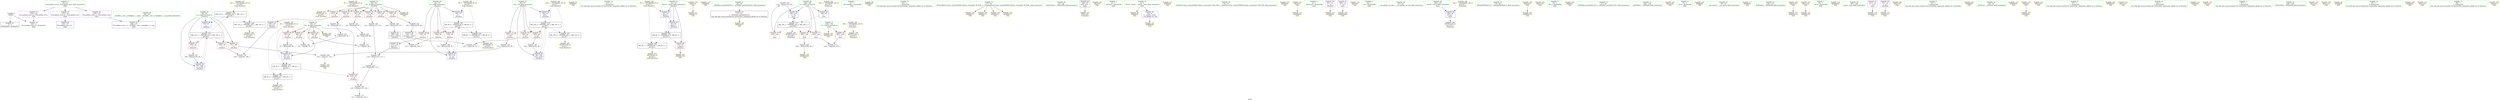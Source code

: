 digraph "SVFG" {
	label="SVFG";

	Node0x5556826d9a60 [shape=record,color=grey,label="{NodeID: 0\nNullPtr}"];
	Node0x5556826d9a60 -> Node0x5556826f0190[style=solid];
	Node0x5556826d9a60 -> Node0x5556826f3450[style=solid];
	Node0x5556826ff420 [shape=record,color=black,label="{NodeID: 180\nMR_12V_3 = PHI(MR_12V_5, MR_12V_1, )\npts\{59 \}\n}"];
	Node0x5556826ff420 -> Node0x5556826f3a30[style=dashed];
	Node0x5556826ff420 -> Node0x555682701c20[style=dashed];
	Node0x5556826f08b0 [shape=record,color=yellow,style=double,label="{NodeID: 97\nAPARM(9)\nCS[]}"];
	Node0x5556826ee870 [shape=record,color=green,label="{NodeID: 14\n115\<--1\n\<--dummyObj\nCan only get source location for instruction, argument, global var or function.}"];
	Node0x5556826f4190 [shape=record,color=yellow,style=double,label="{NodeID: 194\n6V_1 = ENCHI(MR_6V_0)\npts\{53 \}\nFun[_Z5solvev]}"];
	Node0x5556826f4190 -> Node0x5556826f3550[style=dashed];
	Node0x5556826f4190 -> Node0x555682700d20[style=dashed];
	Node0x5556826f5410 [shape=record,color=yellow,style=double,label="{NodeID: 111\nAPARM(73)\nCS[]}"];
	Node0x5556826ef550 [shape=record,color=green,label="{NodeID: 28\n58\<--59\nj\<--j_field_insensitive\n_Z5solvev\n}"];
	Node0x5556826ef550 -> Node0x5556826f2ca0[style=solid];
	Node0x5556826ef550 -> Node0x5556826f2d70[style=solid];
	Node0x5556826ef550 -> Node0x5556826f2e40[style=solid];
	Node0x5556826ef550 -> Node0x5556826f3a30[style=solid];
	Node0x5556826ef550 -> Node0x5556826f3b00[style=solid];
	Node0x5556826f5f70 [shape=record,color=yellow,style=double,label="{NodeID: 125\nAPARM(8)\nCS[]}"];
	Node0x5556826f0290 [shape=record,color=black,label="{NodeID: 42\n31\<--32\n\<--_ZNSt8ios_base4InitD1Ev\nCan only get source location for instruction, argument, global var or function.}"];
	Node0x5556826f0290 -> Node0x5556826f0b20[style=solid];
	Node0x5556826f6950 [shape=record,color=yellow,style=double,label="{NodeID: 139\nARet(73)\nCS[]}"];
	Node0x5556826f6950 -> Node0x5556826f5410[style=solid];
	Node0x5556826f1ed0 [shape=record,color=red,label="{NodeID: 56\n65\<--48\n\<--B\n_Z5solvev\n}"];
	Node0x5556826f1ed0 -> Node0x5556826f1490[style=solid];
	Node0x5556826f1310 [shape=record,color=grey,label="{NodeID: 153\n216 = Binary(215, 95, )\n}"];
	Node0x5556826f1310 -> Node0x5556826f3e40[style=solid];
	Node0x5556826f2a30 [shape=record,color=red,label="{NodeID: 70\n138\<--56\n\<--i25\n_Z5solvev\n}"];
	Node0x5556826f2a30 -> Node0x5556826f9a00[style=solid];
	Node0x5556826f8f80 [shape=record,color=grey,label="{NodeID: 167\n118 = Binary(114, 117, )\n}"];
	Node0x5556826f8f80 -> Node0x5556826f8980[style=solid];
	Node0x5556826f3620 [shape=record,color=blue,label="{NodeID: 84\n52\<--95\ndirect\<--\n_Z5solvev\n}"];
	Node0x5556826f3620 -> Node0x5556826ffe20[style=dashed];
	Node0x5556826da7b0 [shape=record,color=green,label="{NodeID: 1\n7\<--1\n__dso_handle\<--dummyObj\nGlob }"];
	Node0x5556826ff920 [shape=record,color=black,label="{NodeID: 181\nMR_8V_4 = PHI(MR_8V_5, MR_8V_3, )\npts\{55 \}\n}"];
	Node0x5556826ff920 -> Node0x5556826f27c0[style=dashed];
	Node0x5556826ff920 -> Node0x5556826f2890[style=dashed];
	Node0x5556826ff920 -> Node0x5556826f2960[style=dashed];
	Node0x5556826ff920 -> Node0x5556826f3890[style=dashed];
	Node0x5556826ff920 -> Node0x555682701220[style=dashed];
	Node0x5556826f0980 [shape=record,color=yellow,style=double,label="{NodeID: 98\nAPARM(87)\nCS[]}"];
	Node0x5556826ee940 [shape=record,color=green,label="{NodeID: 15\n122\<--1\n\<--dummyObj\nCan only get source location for instruction, argument, global var or function.}"];
	Node0x5556826f4270 [shape=record,color=yellow,style=double,label="{NodeID: 195\n8V_1 = ENCHI(MR_8V_0)\npts\{55 \}\nFun[_Z5solvev]}"];
	Node0x5556826f4270 -> Node0x5556826f37c0[style=dashed];
	Node0x5556826f4270 -> Node0x555682701220[style=dashed];
	Node0x5556826f54e0 [shape=record,color=yellow,style=double,label="{NodeID: 112\nAPARM(77)\nCS[]}"];
	Node0x5556826ef620 [shape=record,color=green,label="{NodeID: 29\n61\<--62\n_ZNSirsERx\<--_ZNSirsERx_field_insensitive\n}"];
	Node0x5556826f6040 [shape=record,color=yellow,style=double,label="{NodeID: 126\nAPARM(192)\nCS[]}"];
	Node0x5556826f0390 [shape=record,color=black,label="{NodeID: 43\n189\<--87\nmain_ret\<--\nmain\n}"];
	Node0x5556826f0390 -> Node0x5556826f10d0[style=solid];
	Node0x5556826f69e0 [shape=record,color=yellow,style=double,label="{NodeID: 140\nARet(76)\nCS[]}"];
	Node0x5556826f1fa0 [shape=record,color=red,label="{NodeID: 57\n89\<--48\n\<--B\n_Z5solvev\n}"];
	Node0x5556826f1fa0 -> Node0x5556826f8680[style=solid];
	Node0x5556826f1490 [shape=record,color=grey,label="{NodeID: 154\n66 = Binary(65, 67, )\n}"];
	Node0x5556826f1490 -> Node0x5556826f8c80[style=solid];
	Node0x5556826f2b00 [shape=record,color=red,label="{NodeID: 71\n152\<--56\n\<--i25\n_Z5solvev\n}"];
	Node0x5556826f2b00 -> Node0x5556826f1190[style=solid];
	Node0x5556826f9100 [shape=record,color=grey,label="{NodeID: 168\n114 = Binary(113, 115, )\n}"];
	Node0x5556826f9100 -> Node0x5556826f8f80[style=solid];
	Node0x5556826f36f0 [shape=record,color=blue,label="{NodeID: 85\n50\<--97\nM\<--dec\n_Z5solvev\n}"];
	Node0x5556826f36f0 -> Node0x555682700320[style=dashed];
	Node0x5556826d9c50 [shape=record,color=green,label="{NodeID: 2\n8\<--1\n_ZSt3cin\<--dummyObj\nGlob }"];
	Node0x5556826ffe20 [shape=record,color=black,label="{NodeID: 182\nMR_6V_5 = PHI(MR_6V_4, MR_6V_3, )\npts\{53 \}\n}"];
	Node0x5556826ffe20 -> Node0x5556826f26f0[style=dashed];
	Node0x5556826ffe20 -> Node0x555682700d20[style=dashed];
	Node0x5556826f0a50 [shape=record,color=yellow,style=double,label="{NodeID: 99\nAPARM(4)\nCS[]}"];
	Node0x5556826eea40 [shape=record,color=green,label="{NodeID: 16\n4\<--6\n_ZStL8__ioinit\<--_ZStL8__ioinit_field_insensitive\nGlob }"];
	Node0x5556826eea40 -> Node0x5556826f17c0[style=solid];
	Node0x5556826eea40 -> Node0x5556826f0a50[style=solid];
	Node0x5556826f4350 [shape=record,color=yellow,style=double,label="{NodeID: 196\n10V_1 = ENCHI(MR_10V_0)\npts\{57 \}\nFun[_Z5solvev]}"];
	Node0x5556826f4350 -> Node0x5556826f3960[style=dashed];
	Node0x5556826f4350 -> Node0x555682701720[style=dashed];
	Node0x5556826f55b0 [shape=record,color=yellow,style=double,label="{NodeID: 113\nAPARM(9)\nCS[]}"];
	Node0x5556826ef720 [shape=record,color=green,label="{NodeID: 30\n74\<--75\n_ZStlsISt11char_traitsIcEERSt13basic_ostreamIcT_ES5_PKc\<--_ZStlsISt11char_traitsIcEERSt13basic_ostreamIcT_ES5_PKc_field_insensitive\n}"];
	Node0x5556826f6110 [shape=record,color=yellow,style=double,label="{NodeID: 127\nAPARM(9)\nCS[]}"];
	Node0x5556826f0460 [shape=record,color=black,label="{NodeID: 44\n109\<--108\nconv\<--sub12\n_Z5solvev\n}"];
	Node0x5556826f0460 -> Node0x5556826f9880[style=solid];
	Node0x5556826f6a70 [shape=record,color=yellow,style=double,label="{NodeID: 141\nARet(83)\nCS[]}"];
	Node0x5556826f6a70 -> Node0x5556826f5750[style=solid];
	Node0x5556826f2070 [shape=record,color=red,label="{NodeID: 58\n107\<--48\n\<--B\n_Z5solvev\n}"];
	Node0x5556826f2070 -> Node0x5556826f8e00[style=solid];
	Node0x5556826f1610 [shape=record,color=grey,label="{NodeID: 155\n91 = Binary(69, 90, )\n}"];
	Node0x5556826f1610 -> Node0x5556826f9d00[style=solid];
	Node0x5556826f2bd0 [shape=record,color=red,label="{NodeID: 72\n165\<--56\n\<--i25\n_Z5solvev\n}"];
	Node0x5556826f2bd0 -> Node0x5556826f7f00[style=solid];
	Node0x5556826f9280 [shape=record,color=grey,label="{NodeID: 169\n154 = cmp(151, 153, )\n}"];
	Node0x5556826f9280 -> Node0x5556826f0e60[style=solid];
	Node0x5556826f37c0 [shape=record,color=blue,label="{NodeID: 86\n54\<--87\ni\<--\n_Z5solvev\n}"];
	Node0x5556826f37c0 -> Node0x5556826ff920[style=dashed];
	Node0x5556826da330 [shape=record,color=green,label="{NodeID: 3\n9\<--1\n_ZSt4cout\<--dummyObj\nGlob }"];
	Node0x555682700320 [shape=record,color=black,label="{NodeID: 183\nMR_4V_4 = PHI(MR_4V_3, MR_4V_1, )\npts\{51 \}\n}"];
	Node0x555682700320 -> Node0x5556826f2620[style=dashed];
	Node0x555682700320 -> Node0x555682700820[style=dashed];
	Node0x5556826f0b20 [shape=record,color=yellow,style=double,label="{NodeID: 100\nAPARM(31)\nCS[]}"];
	Node0x5556826eeb40 [shape=record,color=green,label="{NodeID: 17\n18\<--22\nllvm.global_ctors\<--llvm.global_ctors_field_insensitive\nGlob }"];
	Node0x5556826eeb40 -> Node0x5556826f1bd0[style=solid];
	Node0x5556826eeb40 -> Node0x5556826f1cd0[style=solid];
	Node0x5556826eeb40 -> Node0x5556826f1dd0[style=solid];
	Node0x5556826f4430 [shape=record,color=yellow,style=double,label="{NodeID: 197\n12V_1 = ENCHI(MR_12V_0)\npts\{59 \}\nFun[_Z5solvev]}"];
	Node0x5556826f4430 -> Node0x5556826ff420[style=dashed];
	Node0x5556826f4430 -> Node0x555682701c20[style=dashed];
	Node0x5556826f5680 [shape=record,color=yellow,style=double,label="{NodeID: 114\nAPARM(82)\nCS[]}"];
	Node0x5556826ef820 [shape=record,color=green,label="{NodeID: 31\n77\<--78\n_ZSt4endlIcSt11char_traitsIcEERSt13basic_ostreamIT_T0_ES6_\<--_ZSt4endlIcSt11char_traitsIcEERSt13basic_ostreamIT_T0_ES6__field_insensitive\n}"];
	Node0x5556826ef820 -> Node0x5556826f5040[style=solid];
	Node0x5556826ef820 -> Node0x5556826f54e0[style=solid];
	Node0x5556826ef820 -> Node0x5556826f5820[style=solid];
	Node0x5556826ef820 -> Node0x5556826f5ea0[style=solid];
	Node0x5556826f61e0 [shape=record,color=yellow,style=double,label="{NodeID: 128\nAPARM(206)\nCS[]}"];
	Node0x5556826f0530 [shape=record,color=black,label="{NodeID: 45\n117\<--116\nconv15\<--\n_Z5solvev\n}"];
	Node0x5556826f0530 -> Node0x5556826f8f80[style=solid];
	Node0x5556826f6b00 [shape=record,color=yellow,style=double,label="{NodeID: 142\nARet(84)\nCS[]}"];
	Node0x5556826f2140 [shape=record,color=red,label="{NodeID: 59\n113\<--48\n\<--B\n_Z5solvev\n}"];
	Node0x5556826f2140 -> Node0x5556826f9100[style=solid];
	Node0x5556826f7f00 [shape=record,color=grey,label="{NodeID: 156\n166 = Binary(165, 95, )\n}"];
	Node0x5556826f7f00 -> Node0x5556826f3bd0[style=solid];
	Node0x5556826f2ca0 [shape=record,color=red,label="{NodeID: 73\n146\<--58\n\<--j\n_Z5solvev\n}"];
	Node0x5556826f2ca0 -> Node0x5556826f9400[style=solid];
	Node0x5556826f9400 [shape=record,color=grey,label="{NodeID: 170\n149 = cmp(146, 148, )\n}"];
	Node0x5556826f3890 [shape=record,color=blue,label="{NodeID: 87\n54\<--130\ni\<--inc\n_Z5solvev\n}"];
	Node0x5556826f3890 -> Node0x5556826ff920[style=dashed];
	Node0x5556826d9df0 [shape=record,color=green,label="{NodeID: 4\n10\<--1\n.str\<--dummyObj\nGlob }"];
	Node0x555682700820 [shape=record,color=black,label="{NodeID: 184\nMR_4V_2 = PHI(MR_4V_1, MR_4V_4, )\npts\{51 \}\n}"];
	Node0x555682700820 -> Node0x5556826f48f0[style=dashed];
	Node0x5556826f0bf0 [shape=record,color=yellow,style=double,label="{NodeID: 101\nAPARM(29)\nCS[]}"];
	Node0x5556826eec40 [shape=record,color=green,label="{NodeID: 18\n23\<--24\n__cxx_global_var_init\<--__cxx_global_var_init_field_insensitive\n}"];
	Node0x5556826f4510 [shape=record,color=yellow,style=double,label="{NodeID: 198\nRETMU(14V_2)\npts\{191 \}\nFun[main]}"];
	Node0x5556826f5750 [shape=record,color=yellow,style=double,label="{NodeID: 115\nAPARM(83)\nCS[]}"];
	Node0x5556826ef920 [shape=record,color=green,label="{NodeID: 32\n79\<--80\n_ZNSolsEPFRSoS_E\<--_ZNSolsEPFRSoS_E_field_insensitive\n}"];
	Node0x5556826f62b0 [shape=record,color=yellow,style=double,label="{NodeID: 129\nAPARM(207)\nCS[]}"];
	Node0x5556826f0600 [shape=record,color=black,label="{NodeID: 46\n141\<--140\nconv28\<--sub27\n_Z5solvev\n}"];
	Node0x5556826f0600 -> Node0x5556826f9a00[style=solid];
	Node0x5556826f6b90 [shape=record,color=yellow,style=double,label="{NodeID: 143\nARet(124)\nCS[]}"];
	Node0x5556826f2210 [shape=record,color=red,label="{NodeID: 60\n139\<--48\n\<--B\n_Z5solvev\n}"];
	Node0x5556826f2210 -> Node0x5556826f8b00[style=solid];
	Node0x5556826f8080 [shape=record,color=grey,label="{NodeID: 157\n160 = Binary(159, 95, )\n}"];
	Node0x5556826f8080 -> Node0x5556826f3b00[style=solid];
	Node0x5556826f2d70 [shape=record,color=red,label="{NodeID: 74\n151\<--58\n\<--j\n_Z5solvev\n}"];
	Node0x5556826f2d70 -> Node0x5556826f9280[style=solid];
	Node0x5556826f9580 [shape=record,color=grey,label="{NodeID: 171\n121 = cmp(120, 122, )\n}"];
	Node0x5556826f3960 [shape=record,color=blue,label="{NodeID: 88\n56\<--87\ni25\<--\n_Z5solvev\n}"];
	Node0x5556826f3960 -> Node0x5556826fef20[style=dashed];
	Node0x5556826d9e80 [shape=record,color=green,label="{NodeID: 5\n12\<--1\n.str.1\<--dummyObj\nGlob }"];
	Node0x555682700d20 [shape=record,color=black,label="{NodeID: 185\nMR_6V_2 = PHI(MR_6V_1, MR_6V_5, )\npts\{53 \}\n}"];
	Node0x555682700d20 -> Node0x5556826f49d0[style=dashed];
	Node0x5556826f0cc0 [shape=record,color=yellow,style=double,label="{NodeID: 102\nAPARM(7)\nCS[]}"];
	Node0x5556826eed40 [shape=record,color=green,label="{NodeID: 19\n27\<--28\n_ZNSt8ios_base4InitC1Ev\<--_ZNSt8ios_base4InitC1Ev_field_insensitive\n}"];
	Node0x5556826f4620 [shape=record,color=yellow,style=double,label="{NodeID: 199\nRETMU(16V_1)\npts\{193 \}\nFun[main]}"];
	Node0x5556826f5820 [shape=record,color=yellow,style=double,label="{NodeID: 116\nAPARM(77)\nCS[]}"];
	Node0x5556826efa20 [shape=record,color=green,label="{NodeID: 33\n102\<--103\n_ZNSolsEi\<--_ZNSolsEi_field_insensitive\n}"];
	Node0x5556826f6380 [shape=record,color=yellow,style=double,label="{NodeID: 130\nAPARM(209)\nCS[]}"];
	Node0x5556826f06d0 [shape=record,color=black,label="{NodeID: 47\n148\<--147\nconv32\<--\n_Z5solvev\n}"];
	Node0x5556826f06d0 -> Node0x5556826f9400[style=solid];
	Node0x5556826f6c20 [shape=record,color=yellow,style=double,label="{NodeID: 144\nARet(126)\nCS[]}"];
	Node0x5556826f22e0 [shape=record,color=red,label="{NodeID: 61\n147\<--48\n\<--B\n_Z5solvev\n}"];
	Node0x5556826f22e0 -> Node0x5556826f06d0[style=solid];
	Node0x5556826f8200 [shape=record,color=grey,label="{NodeID: 158\n130 = Binary(129, 95, )\n}"];
	Node0x5556826f8200 -> Node0x5556826f3890[style=solid];
	Node0x5556826f2e40 [shape=record,color=red,label="{NodeID: 75\n159\<--58\n\<--j\n_Z5solvev\n}"];
	Node0x5556826f2e40 -> Node0x5556826f8080[style=solid];
	Node0x5556826f9700 [shape=record,color=grey,label="{NodeID: 172\n204 = cmp(202, 203, )\n}"];
	Node0x5556826f3a30 [shape=record,color=blue,label="{NodeID: 89\n58\<--87\nj\<--\n_Z5solvev\n}"];
	Node0x5556826f3a30 -> Node0x5556826fea20[style=dashed];
	Node0x5556826d9f10 [shape=record,color=green,label="{NodeID: 6\n14\<--1\n.str.2\<--dummyObj\nGlob }"];
	Node0x555682701220 [shape=record,color=black,label="{NodeID: 186\nMR_8V_2 = PHI(MR_8V_1, MR_8V_4, )\npts\{55 \}\n}"];
	Node0x555682701220 -> Node0x5556826f4ab0[style=dashed];
	Node0x5556826f0d90 [shape=record,color=yellow,style=double,label="{NodeID: 103\nAPARM(9)\nCS[]}"];
	Node0x5556826eee40 [shape=record,color=green,label="{NodeID: 20\n33\<--34\n__cxa_atexit\<--__cxa_atexit_field_insensitive\n}"];
	Node0x5556826f4700 [shape=record,color=yellow,style=double,label="{NodeID: 200\nRETMU(18V_3)\npts\{195 \}\nFun[main]}"];
	Node0x5556826f58f0 [shape=record,color=yellow,style=double,label="{NodeID: 117\nAPARM(9)\nCS[]}"];
	Node0x5556826efb20 [shape=record,color=green,label="{NodeID: 34\n156\<--157\n_ZNSolsEb\<--_ZNSolsEb_field_insensitive\n}"];
	Node0x5556826f6450 [shape=record,color=yellow,style=double,label="{NodeID: 131\nAPARM(210)\nCS[]}"];
	Node0x5556826f17c0 [shape=record,color=purple,label="{NodeID: 48\n29\<--4\n\<--_ZStL8__ioinit\n__cxx_global_var_init\n}"];
	Node0x5556826f17c0 -> Node0x5556826f0bf0[style=solid];
	Node0x5556826f6cb0 [shape=record,color=yellow,style=double,label="{NodeID: 145\nARet(134)\nCS[]}"];
	Node0x5556826f6cb0 -> Node0x5556826f5dd0[style=solid];
	Node0x5556826f23b0 [shape=record,color=red,label="{NodeID: 62\n64\<--50\n\<--M\n_Z5solvev\n}"];
	Node0x5556826f23b0 -> Node0x5556826f9b80[style=solid];
	Node0x5556826f8380 [shape=record,color=grey,label="{NodeID: 159\n209 = Binary(208, 95, )\n}"];
	Node0x5556826f8380 -> Node0x5556826f6380[style=solid];
	Node0x5556826f2f10 [shape=record,color=red,label="{NodeID: 76\n203\<--192\n\<--T\nmain\n}"];
	Node0x5556826f2f10 -> Node0x5556826f9700[style=solid];
	Node0x5556826f9880 [shape=record,color=grey,label="{NodeID: 173\n110 = cmp(106, 109, )\n}"];
	Node0x5556826f3b00 [shape=record,color=blue,label="{NodeID: 90\n58\<--160\nj\<--inc38\n_Z5solvev\n}"];
	Node0x5556826f3b00 -> Node0x5556826fea20[style=dashed];
	Node0x5556826d9fa0 [shape=record,color=green,label="{NodeID: 7\n16\<--1\n.str.3\<--dummyObj\nGlob }"];
	Node0x555682701720 [shape=record,color=black,label="{NodeID: 187\nMR_10V_2 = PHI(MR_10V_1, MR_10V_4, )\npts\{57 \}\n}"];
	Node0x555682701720 -> Node0x5556826f4b90[style=dashed];
	Node0x5556826f0e60 [shape=record,color=yellow,style=double,label="{NodeID: 104\nAPARM(154)\nCS[]}"];
	Node0x5556826eef40 [shape=record,color=green,label="{NodeID: 21\n32\<--38\n_ZNSt8ios_base4InitD1Ev\<--_ZNSt8ios_base4InitD1Ev_field_insensitive\n}"];
	Node0x5556826eef40 -> Node0x5556826f0290[style=solid];
	Node0x5556826f47e0 [shape=record,color=yellow,style=double,label="{NodeID: 201\nRETMU(2V_1)\npts\{49 \}\nFun[_Z5solvev]}"];
	Node0x5556826f59c0 [shape=record,color=yellow,style=double,label="{NodeID: 118\nAPARM(95)\nCS[]}"];
	Node0x5556826efc20 [shape=record,color=green,label="{NodeID: 35\n187\<--188\nmain\<--main_field_insensitive\n}"];
	Node0x5556826f6520 [shape=record,color=yellow,style=double,label="{NodeID: 132\nAPARM(211)\nCS[]}"];
	Node0x5556826f1890 [shape=record,color=purple,label="{NodeID: 49\n72\<--10\n\<--.str\n_Z5solvev\n}"];
	Node0x5556826f1890 -> Node0x5556826f5340[style=solid];
	Node0x5556826f6d40 [shape=record,color=yellow,style=double,label="{NodeID: 146\nARet(135)\nCS[]}"];
	Node0x5556826f2480 [shape=record,color=red,label="{NodeID: 63\n88\<--50\n\<--M\n_Z5solvev\n}"];
	Node0x5556826f2480 -> Node0x5556826f9d00[style=solid];
	Node0x5556826f8500 [shape=record,color=grey,label="{NodeID: 160\n97 = Binary(96, 98, )\n}"];
	Node0x5556826f8500 -> Node0x5556826f36f0[style=solid];
	Node0x5556826f2fe0 [shape=record,color=red,label="{NodeID: 77\n202\<--194\n\<--i\nmain\n}"];
	Node0x5556826f2fe0 -> Node0x5556826f9700[style=solid];
	Node0x5556826f9a00 [shape=record,color=grey,label="{NodeID: 174\n142 = cmp(138, 141, )\n}"];
	Node0x5556826f3bd0 [shape=record,color=blue,label="{NodeID: 91\n56\<--166\ni25\<--inc42\n_Z5solvev\n}"];
	Node0x5556826f3bd0 -> Node0x5556826fef20[style=dashed];
	Node0x5556826ee510 [shape=record,color=green,label="{NodeID: 8\n19\<--1\n\<--dummyObj\nCan only get source location for instruction, argument, global var or function.}"];
	Node0x555682701c20 [shape=record,color=black,label="{NodeID: 188\nMR_12V_2 = PHI(MR_12V_1, MR_12V_3, )\npts\{59 \}\n}"];
	Node0x555682701c20 -> Node0x5556826f4c70[style=dashed];
	Node0x5556826f4fb0 [shape=record,color=yellow,style=double,label="{NodeID: 105\nAPARM(9)\nCS[]}"];
	Node0x5556826ef040 [shape=record,color=green,label="{NodeID: 22\n45\<--46\n_Z5solvev\<--_Z5solvev_field_insensitive\n}"];
	Node0x5556826f48f0 [shape=record,color=yellow,style=double,label="{NodeID: 202\nRETMU(4V_2)\npts\{51 \}\nFun[_Z5solvev]}"];
	Node0x5556826f5a90 [shape=record,color=yellow,style=double,label="{NodeID: 119\nAPARM(9)\nCS[]}"];
	Node0x5556826efd20 [shape=record,color=green,label="{NodeID: 36\n190\<--191\nretval\<--retval_field_insensitive\nmain\n}"];
	Node0x5556826efd20 -> Node0x5556826f3ca0[style=solid];
	Node0x5556826f65f0 [shape=record,color=yellow,style=double,label="{NodeID: 133\nARet(60)\nCS[]}"];
	Node0x5556826f65f0 -> Node0x5556826f50d0[style=solid];
	Node0x5556826f1960 [shape=record,color=purple,label="{NodeID: 50\n82\<--12\n\<--.str.1\n_Z5solvev\n}"];
	Node0x5556826f1960 -> Node0x5556826f5680[style=solid];
	Node0x5556826f6dd0 [shape=record,color=yellow,style=double,label="{NodeID: 147\nARet(197)\nCS[]}"];
	Node0x5556826f2550 [shape=record,color=red,label="{NodeID: 64\n96\<--50\n\<--M\n_Z5solvev\n}"];
	Node0x5556826f2550 -> Node0x5556826f8500[style=solid];
	Node0x5556826f8680 [shape=record,color=grey,label="{NodeID: 161\n90 = Binary(89, 67, )\n}"];
	Node0x5556826f8680 -> Node0x5556826f1610[style=solid];
	Node0x5556826f30b0 [shape=record,color=red,label="{NodeID: 78\n208\<--194\n\<--i\nmain\n}"];
	Node0x5556826f30b0 -> Node0x5556826f8380[style=solid];
	Node0x5556826f9b80 [shape=record,color=grey,label="{NodeID: 175\n70 = cmp(64, 68, )\n}"];
	Node0x5556826f3ca0 [shape=record,color=blue,label="{NodeID: 92\n190\<--87\nretval\<--\nmain\n}"];
	Node0x5556826f3ca0 -> Node0x5556826f4510[style=dashed];
	Node0x5556826ee5a0 [shape=record,color=green,label="{NodeID: 9\n67\<--1\n\<--dummyObj\nCan only get source location for instruction, argument, global var or function.}"];
	Node0x555682702120 [shape=record,color=yellow,style=double,label="{NodeID: 189\n14V_1 = ENCHI(MR_14V_0)\npts\{191 \}\nFun[main]}"];
	Node0x555682702120 -> Node0x5556826f3ca0[style=dashed];
	Node0x5556826f5040 [shape=record,color=yellow,style=double,label="{NodeID: 106\nAPARM(77)\nCS[]}"];
	Node0x5556826ef140 [shape=record,color=green,label="{NodeID: 23\n48\<--49\nB\<--B_field_insensitive\n_Z5solvev\n}"];
	Node0x5556826ef140 -> Node0x5556826f1ed0[style=solid];
	Node0x5556826ef140 -> Node0x5556826f1fa0[style=solid];
	Node0x5556826ef140 -> Node0x5556826f2070[style=solid];
	Node0x5556826ef140 -> Node0x5556826f2140[style=solid];
	Node0x5556826ef140 -> Node0x5556826f2210[style=solid];
	Node0x5556826ef140 -> Node0x5556826f22e0[style=solid];
	Node0x5556826ef140 -> Node0x5556826f07e0[style=solid];
	Node0x5556826f49d0 [shape=record,color=yellow,style=double,label="{NodeID: 203\nRETMU(6V_2)\npts\{53 \}\nFun[_Z5solvev]}"];
	Node0x5556826f5b60 [shape=record,color=yellow,style=double,label="{NodeID: 120\nAPARM(87)\nCS[]}"];
	Node0x5556826efdf0 [shape=record,color=green,label="{NodeID: 37\n192\<--193\nT\<--T_field_insensitive\nmain\n}"];
	Node0x5556826efdf0 -> Node0x5556826f2f10[style=solid];
	Node0x5556826efdf0 -> Node0x5556826f6040[style=solid];
	Node0x5556826f6680 [shape=record,color=yellow,style=double,label="{NodeID: 134\nARet(101)\nCS[]}"];
	Node0x5556826f1a30 [shape=record,color=purple,label="{NodeID: 51\n206\<--14\n\<--.str.2\nmain\n}"];
	Node0x5556826f1a30 -> Node0x5556826f61e0[style=solid];
	Node0x5556826f6e60 [shape=record,color=yellow,style=double,label="{NodeID: 148\nARet(207)\nCS[]}"];
	Node0x5556826f6e60 -> Node0x5556826f62b0[style=solid];
	Node0x5556826f2620 [shape=record,color=red,label="{NodeID: 65\n112\<--50\n\<--M\n_Z5solvev\n}"];
	Node0x5556826f2620 -> Node0x5556826f8800[style=solid];
	Node0x5556826f8800 [shape=record,color=grey,label="{NodeID: 162\n120 = Binary(112, 119, )\n}"];
	Node0x5556826f8800 -> Node0x5556826f9580[style=solid];
	Node0x5556826f3180 [shape=record,color=red,label="{NodeID: 79\n215\<--194\n\<--i\nmain\n}"];
	Node0x5556826f3180 -> Node0x5556826f1310[style=solid];
	Node0x5556826f9d00 [shape=record,color=grey,label="{NodeID: 176\n92 = cmp(88, 91, )\n}"];
	Node0x5556826f3d70 [shape=record,color=blue,label="{NodeID: 93\n194\<--87\ni\<--\nmain\n}"];
	Node0x5556826f3d70 -> Node0x5556826fe520[style=dashed];
	Node0x5556826ee630 [shape=record,color=green,label="{NodeID: 10\n69\<--1\n\<--dummyObj\nCan only get source location for instruction, argument, global var or function.}"];
	Node0x555682702c40 [shape=record,color=yellow,style=double,label="{NodeID: 190\n16V_1 = ENCHI(MR_16V_0)\npts\{193 \}\nFun[main]}"];
	Node0x555682702c40 -> Node0x5556826f2f10[style=dashed];
	Node0x555682702c40 -> Node0x5556826f4620[style=dashed];
	Node0x5556826f50d0 [shape=record,color=yellow,style=double,label="{NodeID: 107\nAPARM(60)\nCS[]}"];
	Node0x5556826ef210 [shape=record,color=green,label="{NodeID: 24\n50\<--51\nM\<--M_field_insensitive\n_Z5solvev\n}"];
	Node0x5556826ef210 -> Node0x5556826f23b0[style=solid];
	Node0x5556826ef210 -> Node0x5556826f2480[style=solid];
	Node0x5556826ef210 -> Node0x5556826f2550[style=solid];
	Node0x5556826ef210 -> Node0x5556826f2620[style=solid];
	Node0x5556826ef210 -> Node0x5556826f36f0[style=solid];
	Node0x5556826ef210 -> Node0x5556826f51a0[style=solid];
	Node0x5556826f4ab0 [shape=record,color=yellow,style=double,label="{NodeID: 204\nRETMU(8V_2)\npts\{55 \}\nFun[_Z5solvev]}"];
	Node0x5556826f5c30 [shape=record,color=yellow,style=double,label="{NodeID: 121\nAPARM(9)\nCS[]}"];
	Node0x5556826efec0 [shape=record,color=green,label="{NodeID: 38\n194\<--195\ni\<--i_field_insensitive\nmain\n}"];
	Node0x5556826efec0 -> Node0x5556826f2fe0[style=solid];
	Node0x5556826efec0 -> Node0x5556826f30b0[style=solid];
	Node0x5556826efec0 -> Node0x5556826f3180[style=solid];
	Node0x5556826efec0 -> Node0x5556826f3d70[style=solid];
	Node0x5556826efec0 -> Node0x5556826f3e40[style=solid];
	Node0x5556826f6710 [shape=record,color=yellow,style=double,label="{NodeID: 135\nARet(30)\nCS[]}"];
	Node0x5556826f1b00 [shape=record,color=purple,label="{NodeID: 52\n211\<--16\n\<--.str.3\nmain\n}"];
	Node0x5556826f1b00 -> Node0x5556826f6520[style=solid];
	Node0x5556826f0fb0 [shape=record,color=yellow,style=double,label="{NodeID: 149\nARet(210)\nCS[]}"];
	Node0x5556826f0fb0 -> Node0x5556826f6450[style=solid];
	Node0x5556826f26f0 [shape=record,color=red,label="{NodeID: 66\n133\<--52\n\<--direct\n_Z5solvev\n}"];
	Node0x5556826f26f0 -> Node0x5556826f5d00[style=solid];
	Node0x5556826f8980 [shape=record,color=grey,label="{NodeID: 163\n119 = Binary(69, 118, )\n}"];
	Node0x5556826f8980 -> Node0x5556826f8800[style=solid];
	Node0x5556826f3250 [shape=record,color=blue,label="{NodeID: 80\n227\<--19\nllvm.global_ctors_0\<--\nGlob }"];
	Node0x5556826fe520 [shape=record,color=black,label="{NodeID: 177\nMR_18V_3 = PHI(MR_18V_4, MR_18V_2, )\npts\{195 \}\n}"];
	Node0x5556826fe520 -> Node0x5556826f2fe0[style=dashed];
	Node0x5556826fe520 -> Node0x5556826f30b0[style=dashed];
	Node0x5556826fe520 -> Node0x5556826f3180[style=dashed];
	Node0x5556826fe520 -> Node0x5556826f3e40[style=dashed];
	Node0x5556826fe520 -> Node0x5556826f4700[style=dashed];
	Node0x5556826f3e40 [shape=record,color=blue,label="{NodeID: 94\n194\<--216\ni\<--inc\nmain\n}"];
	Node0x5556826f3e40 -> Node0x5556826fe520[style=dashed];
	Node0x5556826ee6c0 [shape=record,color=green,label="{NodeID: 11\n87\<--1\n\<--dummyObj\nCan only get source location for instruction, argument, global var or function.}"];
	Node0x555682702d20 [shape=record,color=yellow,style=double,label="{NodeID: 191\n18V_1 = ENCHI(MR_18V_0)\npts\{195 \}\nFun[main]}"];
	Node0x555682702d20 -> Node0x5556826f3d70[style=dashed];
	Node0x5556826f51a0 [shape=record,color=yellow,style=double,label="{NodeID: 108\nAPARM(50)\nCS[]}"];
	Node0x5556826ef2e0 [shape=record,color=green,label="{NodeID: 25\n52\<--53\ndirect\<--direct_field_insensitive\n_Z5solvev\n}"];
	Node0x5556826ef2e0 -> Node0x5556826f26f0[style=solid];
	Node0x5556826ef2e0 -> Node0x5556826f3550[style=solid];
	Node0x5556826ef2e0 -> Node0x5556826f3620[style=solid];
	Node0x5556826f4b90 [shape=record,color=yellow,style=double,label="{NodeID: 205\nRETMU(10V_2)\npts\{57 \}\nFun[_Z5solvev]}"];
	Node0x5556826f5d00 [shape=record,color=yellow,style=double,label="{NodeID: 122\nAPARM(133)\nCS[]}"];
	Node0x5556826eff90 [shape=record,color=green,label="{NodeID: 39\n198\<--199\n_ZNSirsERi\<--_ZNSirsERi_field_insensitive\n}"];
	Node0x5556826f67a0 [shape=record,color=yellow,style=double,label="{NodeID: 136\nARet(155)\nCS[]}"];
	Node0x5556826f1bd0 [shape=record,color=purple,label="{NodeID: 53\n227\<--18\nllvm.global_ctors_0\<--llvm.global_ctors\nGlob }"];
	Node0x5556826f1bd0 -> Node0x5556826f3250[style=solid];
	Node0x5556826f1040 [shape=record,color=yellow,style=double,label="{NodeID: 150\nARet(212)\nCS[]}"];
	Node0x5556826f27c0 [shape=record,color=red,label="{NodeID: 67\n106\<--54\n\<--i\n_Z5solvev\n}"];
	Node0x5556826f27c0 -> Node0x5556826f9880[style=solid];
	Node0x5556826f8b00 [shape=record,color=grey,label="{NodeID: 164\n140 = Binary(139, 69, )\n}"];
	Node0x5556826f8b00 -> Node0x5556826f0600[style=solid];
	Node0x5556826f3350 [shape=record,color=blue,label="{NodeID: 81\n228\<--20\nllvm.global_ctors_1\<--_GLOBAL__sub_I_y3eadgbe_1_1.cpp\nGlob }"];
	Node0x5556826fea20 [shape=record,color=black,label="{NodeID: 178\nMR_12V_5 = PHI(MR_12V_6, MR_12V_4, )\npts\{59 \}\n}"];
	Node0x5556826fea20 -> Node0x5556826f2ca0[style=dashed];
	Node0x5556826fea20 -> Node0x5556826f2d70[style=dashed];
	Node0x5556826fea20 -> Node0x5556826f2e40[style=dashed];
	Node0x5556826fea20 -> Node0x5556826f3b00[style=dashed];
	Node0x5556826fea20 -> Node0x5556826ff420[style=dashed];
	Node0x5556826f3f10 [shape=record,color=yellow,style=double,label="{NodeID: 95\nAPARM(8)\nCS[]}"];
	Node0x5556826ee750 [shape=record,color=green,label="{NodeID: 12\n95\<--1\n\<--dummyObj\nCan only get source location for instruction, argument, global var or function.}"];
	Node0x5556826f3fa0 [shape=record,color=yellow,style=double,label="{NodeID: 192\n2V_1 = ENCHI(MR_2V_0)\npts\{49 \}\nFun[_Z5solvev]}"];
	Node0x5556826f3fa0 -> Node0x5556826f1ed0[style=dashed];
	Node0x5556826f3fa0 -> Node0x5556826f1fa0[style=dashed];
	Node0x5556826f3fa0 -> Node0x5556826f2070[style=dashed];
	Node0x5556826f3fa0 -> Node0x5556826f2140[style=dashed];
	Node0x5556826f3fa0 -> Node0x5556826f2210[style=dashed];
	Node0x5556826f3fa0 -> Node0x5556826f22e0[style=dashed];
	Node0x5556826f3fa0 -> Node0x5556826f47e0[style=dashed];
	Node0x5556826f5270 [shape=record,color=yellow,style=double,label="{NodeID: 109\nAPARM(9)\nCS[]}"];
	Node0x5556826ef3b0 [shape=record,color=green,label="{NodeID: 26\n54\<--55\ni\<--i_field_insensitive\n_Z5solvev\n}"];
	Node0x5556826ef3b0 -> Node0x5556826f27c0[style=solid];
	Node0x5556826ef3b0 -> Node0x5556826f2890[style=solid];
	Node0x5556826ef3b0 -> Node0x5556826f2960[style=solid];
	Node0x5556826ef3b0 -> Node0x5556826f37c0[style=solid];
	Node0x5556826ef3b0 -> Node0x5556826f3890[style=solid];
	Node0x5556826f4c70 [shape=record,color=yellow,style=double,label="{NodeID: 206\nRETMU(12V_2)\npts\{59 \}\nFun[_Z5solvev]}"];
	Node0x5556826f5dd0 [shape=record,color=yellow,style=double,label="{NodeID: 123\nAPARM(134)\nCS[]}"];
	Node0x5556826f0090 [shape=record,color=green,label="{NodeID: 40\n20\<--223\n_GLOBAL__sub_I_y3eadgbe_1_1.cpp\<--_GLOBAL__sub_I_y3eadgbe_1_1.cpp_field_insensitive\n}"];
	Node0x5556826f0090 -> Node0x5556826f3350[style=solid];
	Node0x5556826f6830 [shape=record,color=yellow,style=double,label="{NodeID: 137\nARet(163)\nCS[]}"];
	Node0x5556826f1cd0 [shape=record,color=purple,label="{NodeID: 54\n228\<--18\nllvm.global_ctors_1\<--llvm.global_ctors\nGlob }"];
	Node0x5556826f1cd0 -> Node0x5556826f3350[style=solid];
	Node0x5556826f10d0 [shape=record,color=yellow,style=double,label="{NodeID: 151\nFRet(189)\nFun[main]}"];
	Node0x5556826f2890 [shape=record,color=red,label="{NodeID: 68\n116\<--54\n\<--i\n_Z5solvev\n}"];
	Node0x5556826f2890 -> Node0x5556826f0530[style=solid];
	Node0x5556826f8c80 [shape=record,color=grey,label="{NodeID: 165\n68 = Binary(69, 66, )\n}"];
	Node0x5556826f8c80 -> Node0x5556826f9b80[style=solid];
	Node0x5556826f3450 [shape=record,color=blue, style = dotted,label="{NodeID: 82\n229\<--3\nllvm.global_ctors_2\<--dummyVal\nGlob }"];
	Node0x5556826fef20 [shape=record,color=black,label="{NodeID: 179\nMR_10V_4 = PHI(MR_10V_5, MR_10V_3, )\npts\{57 \}\n}"];
	Node0x5556826fef20 -> Node0x5556826f2a30[style=dashed];
	Node0x5556826fef20 -> Node0x5556826f2b00[style=dashed];
	Node0x5556826fef20 -> Node0x5556826f2bd0[style=dashed];
	Node0x5556826fef20 -> Node0x5556826f3bd0[style=dashed];
	Node0x5556826fef20 -> Node0x555682701720[style=dashed];
	Node0x5556826f07e0 [shape=record,color=yellow,style=double,label="{NodeID: 96\nAPARM(48)\nCS[]}"];
	Node0x5556826ee7e0 [shape=record,color=green,label="{NodeID: 13\n98\<--1\n\<--dummyObj\nCan only get source location for instruction, argument, global var or function.}"];
	Node0x5556826f40b0 [shape=record,color=yellow,style=double,label="{NodeID: 193\n4V_1 = ENCHI(MR_4V_0)\npts\{51 \}\nFun[_Z5solvev]}"];
	Node0x5556826f40b0 -> Node0x5556826f23b0[style=dashed];
	Node0x5556826f40b0 -> Node0x5556826f2480[style=dashed];
	Node0x5556826f40b0 -> Node0x5556826f2550[style=dashed];
	Node0x5556826f40b0 -> Node0x5556826f36f0[style=dashed];
	Node0x5556826f40b0 -> Node0x555682700320[style=dashed];
	Node0x5556826f40b0 -> Node0x555682700820[style=dashed];
	Node0x5556826f5340 [shape=record,color=yellow,style=double,label="{NodeID: 110\nAPARM(72)\nCS[]}"];
	Node0x5556826ef480 [shape=record,color=green,label="{NodeID: 27\n56\<--57\ni25\<--i25_field_insensitive\n_Z5solvev\n}"];
	Node0x5556826ef480 -> Node0x5556826f2a30[style=solid];
	Node0x5556826ef480 -> Node0x5556826f2b00[style=solid];
	Node0x5556826ef480 -> Node0x5556826f2bd0[style=solid];
	Node0x5556826ef480 -> Node0x5556826f3960[style=solid];
	Node0x5556826ef480 -> Node0x5556826f3bd0[style=solid];
	Node0x5556826f5ea0 [shape=record,color=yellow,style=double,label="{NodeID: 124\nAPARM(77)\nCS[]}"];
	Node0x5556826f0190 [shape=record,color=black,label="{NodeID: 41\n2\<--3\ndummyVal\<--dummyVal\n}"];
	Node0x5556826f68c0 [shape=record,color=yellow,style=double,label="{NodeID: 138\nARet(63)\nCS[]}"];
	Node0x5556826f1dd0 [shape=record,color=purple,label="{NodeID: 55\n229\<--18\nllvm.global_ctors_2\<--llvm.global_ctors\nGlob }"];
	Node0x5556826f1dd0 -> Node0x5556826f3450[style=solid];
	Node0x5556826f1190 [shape=record,color=grey,label="{NodeID: 152\n153 = Binary(152, 95, )\n}"];
	Node0x5556826f1190 -> Node0x5556826f9280[style=solid];
	Node0x5556826f2960 [shape=record,color=red,label="{NodeID: 69\n129\<--54\n\<--i\n_Z5solvev\n}"];
	Node0x5556826f2960 -> Node0x5556826f8200[style=solid];
	Node0x5556826f8e00 [shape=record,color=grey,label="{NodeID: 166\n108 = Binary(107, 67, )\n}"];
	Node0x5556826f8e00 -> Node0x5556826f0460[style=solid];
	Node0x5556826f3550 [shape=record,color=blue,label="{NodeID: 83\n52\<--87\ndirect\<--\n_Z5solvev\n}"];
	Node0x5556826f3550 -> Node0x5556826f3620[style=dashed];
	Node0x5556826f3550 -> Node0x5556826ffe20[style=dashed];
}
